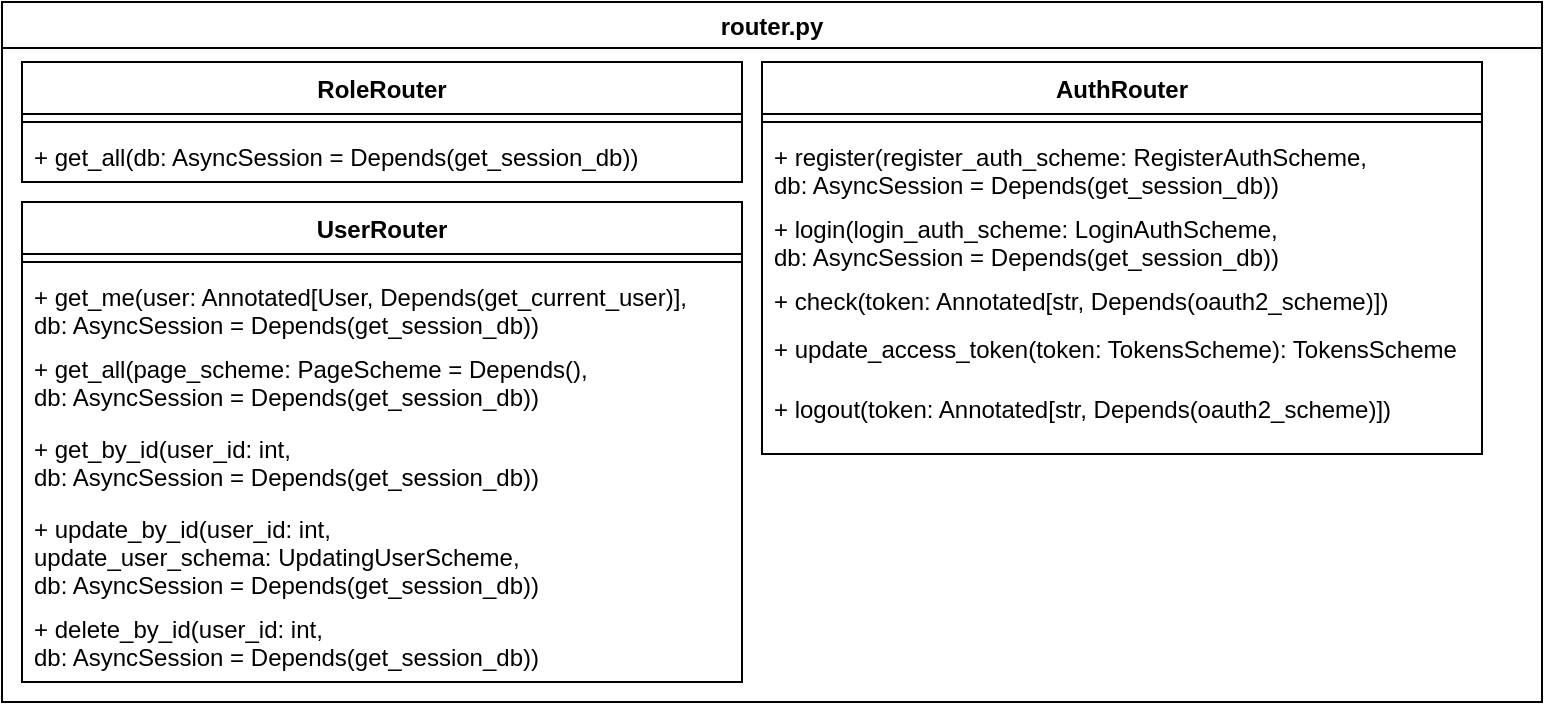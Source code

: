 <mxfile>
    <diagram id="fsKaKDUDSI4GxHvr_6Er" name="Page-1">
        <mxGraphModel dx="888" dy="909" grid="1" gridSize="10" guides="1" tooltips="1" connect="1" arrows="1" fold="1" page="1" pageScale="1" pageWidth="850" pageHeight="1100" math="0" shadow="0">
            <root>
                <mxCell id="0"/>
                <mxCell id="1" parent="0"/>
                <mxCell id="2" value="router.py" style="swimlane;startSize=23;" parent="1" vertex="1">
                    <mxGeometry x="10" y="10" width="770" height="350" as="geometry"/>
                </mxCell>
                <mxCell id="3" value="RoleRouter" style="swimlane;fontStyle=1;align=center;verticalAlign=top;childLayout=stackLayout;horizontal=1;startSize=26;horizontalStack=0;resizeParent=1;resizeParentMax=0;resizeLast=0;collapsible=1;marginBottom=0;" parent="2" vertex="1">
                    <mxGeometry x="10" y="30" width="360" height="60" as="geometry">
                        <mxRectangle x="10" y="40" width="180" height="30" as="alternateBounds"/>
                    </mxGeometry>
                </mxCell>
                <mxCell id="5" value="" style="line;strokeWidth=1;fillColor=none;align=left;verticalAlign=middle;spacingTop=-1;spacingLeft=3;spacingRight=3;rotatable=0;labelPosition=right;points=[];portConstraint=eastwest;strokeColor=inherit;" parent="3" vertex="1">
                    <mxGeometry y="26" width="360" height="8" as="geometry"/>
                </mxCell>
                <mxCell id="6" value="+ get_all(db: AsyncSession = Depends(get_session_db))" style="text;strokeColor=none;fillColor=none;align=left;verticalAlign=top;spacingLeft=4;spacingRight=4;overflow=hidden;rotatable=0;points=[[0,0.5],[1,0.5]];portConstraint=eastwest;" parent="3" vertex="1">
                    <mxGeometry y="34" width="360" height="26" as="geometry"/>
                </mxCell>
                <mxCell id="8" value="UserRouter" style="swimlane;fontStyle=1;align=center;verticalAlign=top;childLayout=stackLayout;horizontal=1;startSize=26;horizontalStack=0;resizeParent=1;resizeParentMax=0;resizeLast=0;collapsible=1;marginBottom=0;" parent="2" vertex="1">
                    <mxGeometry x="10" y="100" width="360" height="240" as="geometry"/>
                </mxCell>
                <mxCell id="10" value="" style="line;strokeWidth=1;fillColor=none;align=left;verticalAlign=middle;spacingTop=-1;spacingLeft=3;spacingRight=3;rotatable=0;labelPosition=right;points=[];portConstraint=eastwest;strokeColor=inherit;" parent="8" vertex="1">
                    <mxGeometry y="26" width="360" height="8" as="geometry"/>
                </mxCell>
                <mxCell id="12" value="+ get_me(user: Annotated[User, Depends(get_current_user)], &#10;db: AsyncSession = Depends(get_session_db))" style="text;strokeColor=none;fillColor=none;align=left;verticalAlign=top;spacingLeft=4;spacingRight=4;overflow=hidden;rotatable=0;points=[[0,0.5],[1,0.5]];portConstraint=eastwest;" parent="8" vertex="1">
                    <mxGeometry y="34" width="360" height="36" as="geometry"/>
                </mxCell>
                <mxCell id="13" value="+ get_all(page_scheme: PageScheme = Depends(), &#10;db: AsyncSession = Depends(get_session_db))" style="text;strokeColor=none;fillColor=none;align=left;verticalAlign=top;spacingLeft=4;spacingRight=4;overflow=hidden;rotatable=0;points=[[0,0.5],[1,0.5]];portConstraint=eastwest;" parent="8" vertex="1">
                    <mxGeometry y="70" width="360" height="40" as="geometry"/>
                </mxCell>
                <mxCell id="14" value="+ get_by_id(user_id: int, &#10;db: AsyncSession = Depends(get_session_db))" style="text;strokeColor=none;fillColor=none;align=left;verticalAlign=top;spacingLeft=4;spacingRight=4;overflow=hidden;rotatable=0;points=[[0,0.5],[1,0.5]];portConstraint=eastwest;" parent="8" vertex="1">
                    <mxGeometry y="110" width="360" height="40" as="geometry"/>
                </mxCell>
                <mxCell id="11" value="+ update_by_id(user_id: int, &#10;update_user_schema: UpdatingUserScheme,&#10;db: AsyncSession = Depends(get_session_db))" style="text;strokeColor=none;fillColor=none;align=left;verticalAlign=top;spacingLeft=4;spacingRight=4;overflow=hidden;rotatable=0;points=[[0,0.5],[1,0.5]];portConstraint=eastwest;" parent="8" vertex="1">
                    <mxGeometry y="150" width="360" height="50" as="geometry"/>
                </mxCell>
                <mxCell id="15" value="+ delete_by_id(user_id: int, &#10;db: AsyncSession = Depends(get_session_db))" style="text;strokeColor=none;fillColor=none;align=left;verticalAlign=top;spacingLeft=4;spacingRight=4;overflow=hidden;rotatable=0;points=[[0,0.5],[1,0.5]];portConstraint=eastwest;" vertex="1" parent="8">
                    <mxGeometry y="200" width="360" height="40" as="geometry"/>
                </mxCell>
                <mxCell id="16" value="AuthRouter" style="swimlane;fontStyle=1;align=center;verticalAlign=top;childLayout=stackLayout;horizontal=1;startSize=26;horizontalStack=0;resizeParent=1;resizeParentMax=0;resizeLast=0;collapsible=1;marginBottom=0;" vertex="1" parent="2">
                    <mxGeometry x="380" y="30" width="360" height="196" as="geometry"/>
                </mxCell>
                <mxCell id="18" value="" style="line;strokeWidth=1;fillColor=none;align=left;verticalAlign=middle;spacingTop=-1;spacingLeft=3;spacingRight=3;rotatable=0;labelPosition=right;points=[];portConstraint=eastwest;strokeColor=inherit;" vertex="1" parent="16">
                    <mxGeometry y="26" width="360" height="8" as="geometry"/>
                </mxCell>
                <mxCell id="19" value="+ register(register_auth_scheme: RegisterAuthScheme,&#10;db: AsyncSession = Depends(get_session_db))" style="text;strokeColor=none;fillColor=none;align=left;verticalAlign=top;spacingLeft=4;spacingRight=4;overflow=hidden;rotatable=0;points=[[0,0.5],[1,0.5]];portConstraint=eastwest;" vertex="1" parent="16">
                    <mxGeometry y="34" width="360" height="36" as="geometry"/>
                </mxCell>
                <mxCell id="22" value="+ login(login_auth_scheme: LoginAuthScheme,&#10;db: AsyncSession = Depends(get_session_db))" style="text;strokeColor=none;fillColor=none;align=left;verticalAlign=top;spacingLeft=4;spacingRight=4;overflow=hidden;rotatable=0;points=[[0,0.5],[1,0.5]];portConstraint=eastwest;" vertex="1" parent="16">
                    <mxGeometry y="70" width="360" height="36" as="geometry"/>
                </mxCell>
                <mxCell id="21" value="+ check(token: Annotated[str, Depends(oauth2_scheme)])" style="text;strokeColor=none;fillColor=none;align=left;verticalAlign=top;spacingLeft=4;spacingRight=4;overflow=hidden;rotatable=0;points=[[0,0.5],[1,0.5]];portConstraint=eastwest;" vertex="1" parent="16">
                    <mxGeometry y="106" width="360" height="24" as="geometry"/>
                </mxCell>
                <mxCell id="20" value="+ update_access_token(token: TokensScheme): TokensScheme" style="text;strokeColor=none;fillColor=none;align=left;verticalAlign=top;spacingLeft=4;spacingRight=4;overflow=hidden;rotatable=0;points=[[0,0.5],[1,0.5]];portConstraint=eastwest;" vertex="1" parent="16">
                    <mxGeometry y="130" width="360" height="30" as="geometry"/>
                </mxCell>
                <mxCell id="23" value="+ logout(token: Annotated[str, Depends(oauth2_scheme)])" style="text;strokeColor=none;fillColor=none;align=left;verticalAlign=top;spacingLeft=4;spacingRight=4;overflow=hidden;rotatable=0;points=[[0,0.5],[1,0.5]];portConstraint=eastwest;" vertex="1" parent="16">
                    <mxGeometry y="160" width="360" height="36" as="geometry"/>
                </mxCell>
            </root>
        </mxGraphModel>
    </diagram>
</mxfile>